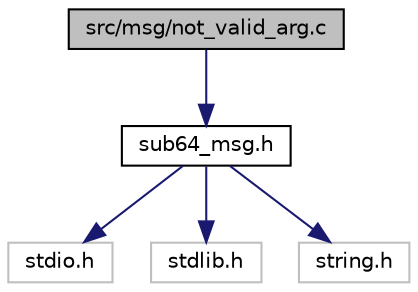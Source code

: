 digraph "src/msg/not_valid_arg.c"
{
 // LATEX_PDF_SIZE
  edge [fontname="Helvetica",fontsize="10",labelfontname="Helvetica",labelfontsize="10"];
  node [fontname="Helvetica",fontsize="10",shape=record];
  Node1 [label="src/msg/not_valid_arg.c",height=0.2,width=0.4,color="black", fillcolor="grey75", style="filled", fontcolor="black",tooltip="Gives error information when user didn't enter a meaningful command."];
  Node1 -> Node2 [color="midnightblue",fontsize="10",style="solid"];
  Node2 [label="sub64_msg.h",height=0.2,width=0.4,color="black", fillcolor="white", style="filled",URL="$d2/d3f/sub64__msg_8h.html",tooltip="This header file is used to output help/error messages to user."];
  Node2 -> Node3 [color="midnightblue",fontsize="10",style="solid"];
  Node3 [label="stdio.h",height=0.2,width=0.4,color="grey75", fillcolor="white", style="filled",tooltip=" "];
  Node2 -> Node4 [color="midnightblue",fontsize="10",style="solid"];
  Node4 [label="stdlib.h",height=0.2,width=0.4,color="grey75", fillcolor="white", style="filled",tooltip=" "];
  Node2 -> Node5 [color="midnightblue",fontsize="10",style="solid"];
  Node5 [label="string.h",height=0.2,width=0.4,color="grey75", fillcolor="white", style="filled",tooltip=" "];
}

